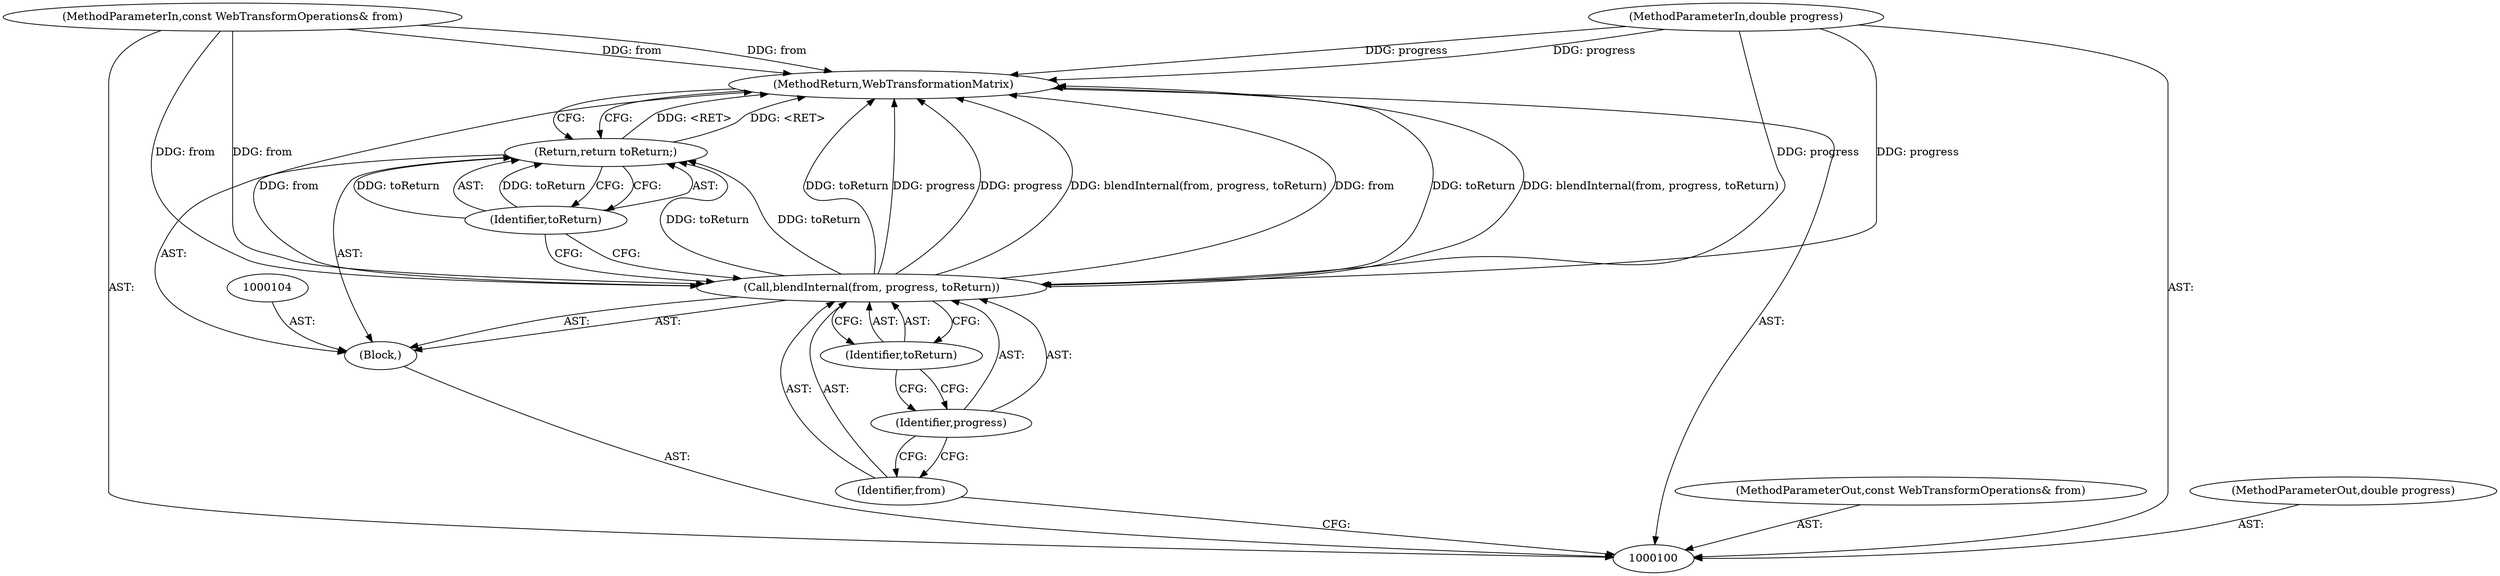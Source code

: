 digraph "0_Chrome_3c036ca040c114c077e13c35baaea78e2ddbaf61" {
"1000111" [label="(MethodReturn,WebTransformationMatrix)"];
"1000101" [label="(MethodParameterIn,const WebTransformOperations& from)"];
"1000123" [label="(MethodParameterOut,const WebTransformOperations& from)"];
"1000102" [label="(MethodParameterIn,double progress)"];
"1000124" [label="(MethodParameterOut,double progress)"];
"1000103" [label="(Block,)"];
"1000106" [label="(Identifier,from)"];
"1000107" [label="(Identifier,progress)"];
"1000108" [label="(Identifier,toReturn)"];
"1000105" [label="(Call,blendInternal(from, progress, toReturn))"];
"1000110" [label="(Identifier,toReturn)"];
"1000109" [label="(Return,return toReturn;)"];
"1000111" -> "1000100"  [label="AST: "];
"1000111" -> "1000109"  [label="CFG: "];
"1000105" -> "1000111"  [label="DDG: toReturn"];
"1000105" -> "1000111"  [label="DDG: progress"];
"1000105" -> "1000111"  [label="DDG: blendInternal(from, progress, toReturn)"];
"1000105" -> "1000111"  [label="DDG: from"];
"1000102" -> "1000111"  [label="DDG: progress"];
"1000101" -> "1000111"  [label="DDG: from"];
"1000109" -> "1000111"  [label="DDG: <RET>"];
"1000101" -> "1000100"  [label="AST: "];
"1000101" -> "1000111"  [label="DDG: from"];
"1000101" -> "1000105"  [label="DDG: from"];
"1000123" -> "1000100"  [label="AST: "];
"1000102" -> "1000100"  [label="AST: "];
"1000102" -> "1000111"  [label="DDG: progress"];
"1000102" -> "1000105"  [label="DDG: progress"];
"1000124" -> "1000100"  [label="AST: "];
"1000103" -> "1000100"  [label="AST: "];
"1000104" -> "1000103"  [label="AST: "];
"1000105" -> "1000103"  [label="AST: "];
"1000109" -> "1000103"  [label="AST: "];
"1000106" -> "1000105"  [label="AST: "];
"1000106" -> "1000100"  [label="CFG: "];
"1000107" -> "1000106"  [label="CFG: "];
"1000107" -> "1000105"  [label="AST: "];
"1000107" -> "1000106"  [label="CFG: "];
"1000108" -> "1000107"  [label="CFG: "];
"1000108" -> "1000105"  [label="AST: "];
"1000108" -> "1000107"  [label="CFG: "];
"1000105" -> "1000108"  [label="CFG: "];
"1000105" -> "1000103"  [label="AST: "];
"1000105" -> "1000108"  [label="CFG: "];
"1000106" -> "1000105"  [label="AST: "];
"1000107" -> "1000105"  [label="AST: "];
"1000108" -> "1000105"  [label="AST: "];
"1000110" -> "1000105"  [label="CFG: "];
"1000105" -> "1000111"  [label="DDG: toReturn"];
"1000105" -> "1000111"  [label="DDG: progress"];
"1000105" -> "1000111"  [label="DDG: blendInternal(from, progress, toReturn)"];
"1000105" -> "1000111"  [label="DDG: from"];
"1000101" -> "1000105"  [label="DDG: from"];
"1000102" -> "1000105"  [label="DDG: progress"];
"1000105" -> "1000109"  [label="DDG: toReturn"];
"1000110" -> "1000109"  [label="AST: "];
"1000110" -> "1000105"  [label="CFG: "];
"1000109" -> "1000110"  [label="CFG: "];
"1000110" -> "1000109"  [label="DDG: toReturn"];
"1000109" -> "1000103"  [label="AST: "];
"1000109" -> "1000110"  [label="CFG: "];
"1000110" -> "1000109"  [label="AST: "];
"1000111" -> "1000109"  [label="CFG: "];
"1000109" -> "1000111"  [label="DDG: <RET>"];
"1000110" -> "1000109"  [label="DDG: toReturn"];
"1000105" -> "1000109"  [label="DDG: toReturn"];
}
